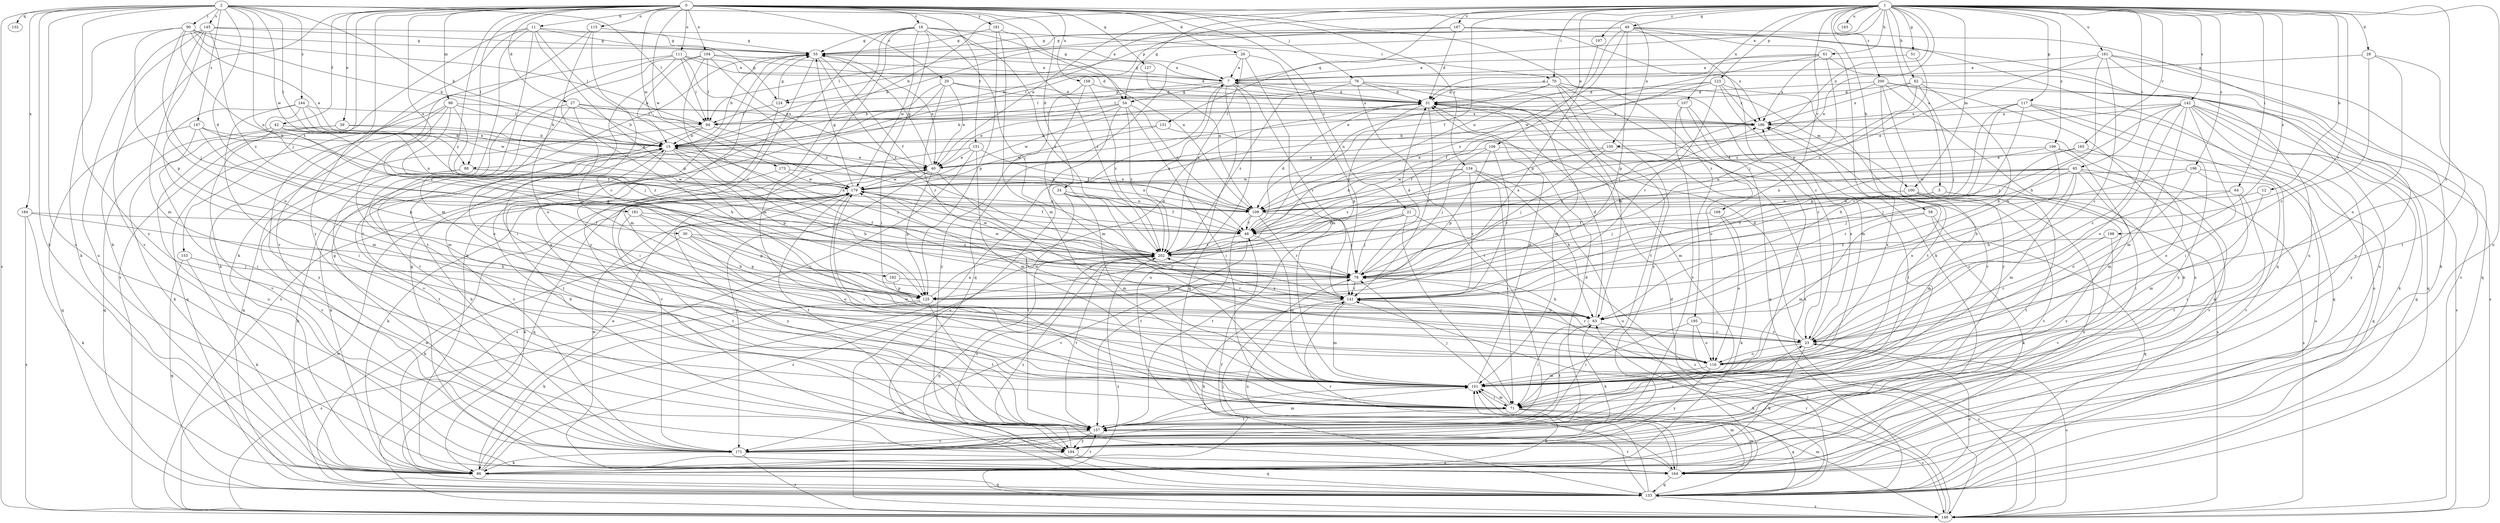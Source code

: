 strict digraph  {
0;
1;
2;
3;
7;
11;
12;
15;
18;
20;
21;
23;
24;
26;
27;
28;
30;
31;
39;
40;
42;
48;
49;
51;
54;
55;
58;
61;
62;
63;
64;
65;
70;
71;
76;
78;
86;
88;
90;
94;
98;
100;
101;
104;
105;
106;
107;
109;
111;
115;
116;
117;
123;
124;
125;
127;
131;
132;
133;
134;
141;
142;
144;
145;
147;
148;
151;
153;
157;
158;
161;
163;
164;
165;
167;
168;
171;
173;
179;
181;
184;
186;
191;
192;
194;
195;
196;
197;
198;
199;
200;
202;
0 -> 11  [label=b];
0 -> 18  [label=c];
0 -> 20  [label=c];
0 -> 21  [label=c];
0 -> 24  [label=d];
0 -> 26  [label=d];
0 -> 27  [label=d];
0 -> 39  [label=e];
0 -> 42  [label=f];
0 -> 76  [label=j];
0 -> 86  [label=k];
0 -> 88  [label=l];
0 -> 98  [label=m];
0 -> 104  [label=n];
0 -> 105  [label=n];
0 -> 111  [label=o];
0 -> 115  [label=o];
0 -> 127  [label=q];
0 -> 134  [label=r];
0 -> 151  [label=t];
0 -> 153  [label=t];
0 -> 158  [label=u];
0 -> 173  [label=w];
0 -> 179  [label=w];
0 -> 181  [label=x];
0 -> 191  [label=y];
0 -> 192  [label=y];
0 -> 194  [label=y];
0 -> 195  [label=z];
1 -> 3  [label=a];
1 -> 7  [label=a];
1 -> 12  [label=b];
1 -> 15  [label=b];
1 -> 23  [label=c];
1 -> 28  [label=d];
1 -> 40  [label=e];
1 -> 48  [label=f];
1 -> 49  [label=g];
1 -> 51  [label=g];
1 -> 54  [label=g];
1 -> 58  [label=h];
1 -> 61  [label=h];
1 -> 62  [label=h];
1 -> 64  [label=i];
1 -> 65  [label=i];
1 -> 70  [label=i];
1 -> 88  [label=l];
1 -> 100  [label=m];
1 -> 105  [label=n];
1 -> 106  [label=n];
1 -> 107  [label=n];
1 -> 109  [label=n];
1 -> 117  [label=p];
1 -> 123  [label=p];
1 -> 124  [label=p];
1 -> 131  [label=q];
1 -> 141  [label=r];
1 -> 142  [label=s];
1 -> 161  [label=u];
1 -> 163  [label=u];
1 -> 164  [label=u];
1 -> 165  [label=v];
1 -> 167  [label=v];
1 -> 168  [label=v];
1 -> 196  [label=z];
1 -> 197  [label=z];
1 -> 198  [label=z];
1 -> 199  [label=z];
1 -> 200  [label=z];
2 -> 15  [label=b];
2 -> 30  [label=d];
2 -> 54  [label=g];
2 -> 78  [label=j];
2 -> 86  [label=k];
2 -> 88  [label=l];
2 -> 90  [label=l];
2 -> 94  [label=l];
2 -> 132  [label=q];
2 -> 144  [label=s];
2 -> 145  [label=s];
2 -> 147  [label=s];
2 -> 148  [label=s];
2 -> 164  [label=u];
2 -> 179  [label=w];
2 -> 184  [label=x];
2 -> 194  [label=y];
3 -> 78  [label=j];
3 -> 109  [label=n];
3 -> 157  [label=t];
3 -> 194  [label=y];
7 -> 31  [label=d];
7 -> 54  [label=g];
7 -> 55  [label=g];
7 -> 100  [label=m];
7 -> 124  [label=p];
7 -> 133  [label=q];
7 -> 141  [label=r];
7 -> 164  [label=u];
7 -> 202  [label=z];
11 -> 55  [label=g];
11 -> 78  [label=j];
11 -> 101  [label=m];
11 -> 124  [label=p];
11 -> 125  [label=p];
11 -> 148  [label=s];
11 -> 157  [label=t];
11 -> 171  [label=v];
12 -> 101  [label=m];
12 -> 109  [label=n];
15 -> 40  [label=e];
15 -> 63  [label=h];
15 -> 78  [label=j];
15 -> 86  [label=k];
15 -> 125  [label=p];
15 -> 157  [label=t];
15 -> 171  [label=v];
18 -> 55  [label=g];
18 -> 70  [label=i];
18 -> 71  [label=i];
18 -> 78  [label=j];
18 -> 86  [label=k];
18 -> 101  [label=m];
18 -> 109  [label=n];
18 -> 179  [label=w];
18 -> 194  [label=y];
18 -> 202  [label=z];
20 -> 15  [label=b];
20 -> 31  [label=d];
20 -> 40  [label=e];
20 -> 141  [label=r];
20 -> 148  [label=s];
20 -> 186  [label=x];
21 -> 48  [label=f];
21 -> 71  [label=i];
21 -> 78  [label=j];
21 -> 148  [label=s];
21 -> 157  [label=t];
23 -> 31  [label=d];
23 -> 86  [label=k];
23 -> 116  [label=o];
23 -> 141  [label=r];
23 -> 179  [label=w];
23 -> 186  [label=x];
24 -> 23  [label=c];
24 -> 48  [label=f];
24 -> 101  [label=m];
24 -> 109  [label=n];
24 -> 157  [label=t];
26 -> 7  [label=a];
26 -> 101  [label=m];
26 -> 133  [label=q];
26 -> 141  [label=r];
26 -> 202  [label=z];
27 -> 15  [label=b];
27 -> 63  [label=h];
27 -> 94  [label=l];
27 -> 116  [label=o];
27 -> 157  [label=t];
27 -> 186  [label=x];
28 -> 7  [label=a];
28 -> 23  [label=c];
28 -> 116  [label=o];
28 -> 157  [label=t];
30 -> 86  [label=k];
30 -> 116  [label=o];
30 -> 125  [label=p];
30 -> 141  [label=r];
30 -> 202  [label=z];
31 -> 7  [label=a];
31 -> 125  [label=p];
31 -> 141  [label=r];
31 -> 179  [label=w];
31 -> 186  [label=x];
39 -> 15  [label=b];
39 -> 40  [label=e];
39 -> 86  [label=k];
39 -> 164  [label=u];
40 -> 55  [label=g];
40 -> 116  [label=o];
40 -> 125  [label=p];
40 -> 133  [label=q];
40 -> 171  [label=v];
40 -> 179  [label=w];
42 -> 15  [label=b];
42 -> 48  [label=f];
42 -> 133  [label=q];
42 -> 171  [label=v];
42 -> 202  [label=z];
48 -> 31  [label=d];
48 -> 101  [label=m];
48 -> 171  [label=v];
48 -> 202  [label=z];
49 -> 15  [label=b];
49 -> 23  [label=c];
49 -> 55  [label=g];
49 -> 86  [label=k];
49 -> 94  [label=l];
49 -> 109  [label=n];
49 -> 125  [label=p];
49 -> 133  [label=q];
49 -> 148  [label=s];
49 -> 202  [label=z];
51 -> 7  [label=a];
51 -> 202  [label=z];
54 -> 15  [label=b];
54 -> 40  [label=e];
54 -> 71  [label=i];
54 -> 94  [label=l];
54 -> 109  [label=n];
54 -> 148  [label=s];
54 -> 202  [label=z];
55 -> 7  [label=a];
55 -> 15  [label=b];
55 -> 40  [label=e];
55 -> 48  [label=f];
55 -> 101  [label=m];
55 -> 202  [label=z];
58 -> 48  [label=f];
58 -> 86  [label=k];
58 -> 101  [label=m];
58 -> 133  [label=q];
61 -> 7  [label=a];
61 -> 31  [label=d];
61 -> 78  [label=j];
61 -> 164  [label=u];
61 -> 179  [label=w];
61 -> 186  [label=x];
62 -> 31  [label=d];
62 -> 48  [label=f];
62 -> 63  [label=h];
62 -> 78  [label=j];
62 -> 133  [label=q];
62 -> 186  [label=x];
63 -> 23  [label=c];
63 -> 31  [label=d];
63 -> 71  [label=i];
63 -> 157  [label=t];
63 -> 202  [label=z];
64 -> 23  [label=c];
64 -> 71  [label=i];
64 -> 109  [label=n];
64 -> 157  [label=t];
65 -> 48  [label=f];
65 -> 63  [label=h];
65 -> 71  [label=i];
65 -> 101  [label=m];
65 -> 109  [label=n];
65 -> 141  [label=r];
65 -> 148  [label=s];
65 -> 171  [label=v];
65 -> 179  [label=w];
70 -> 23  [label=c];
70 -> 31  [label=d];
70 -> 94  [label=l];
70 -> 109  [label=n];
70 -> 148  [label=s];
70 -> 157  [label=t];
70 -> 194  [label=y];
71 -> 78  [label=j];
71 -> 86  [label=k];
71 -> 101  [label=m];
71 -> 133  [label=q];
71 -> 148  [label=s];
71 -> 157  [label=t];
71 -> 179  [label=w];
76 -> 31  [label=d];
76 -> 63  [label=h];
76 -> 94  [label=l];
76 -> 101  [label=m];
76 -> 157  [label=t];
76 -> 202  [label=z];
78 -> 31  [label=d];
78 -> 63  [label=h];
78 -> 125  [label=p];
78 -> 141  [label=r];
78 -> 179  [label=w];
86 -> 7  [label=a];
86 -> 40  [label=e];
86 -> 133  [label=q];
86 -> 157  [label=t];
86 -> 202  [label=z];
88 -> 109  [label=n];
88 -> 157  [label=t];
88 -> 171  [label=v];
88 -> 179  [label=w];
90 -> 15  [label=b];
90 -> 40  [label=e];
90 -> 55  [label=g];
90 -> 78  [label=j];
90 -> 86  [label=k];
90 -> 94  [label=l];
90 -> 109  [label=n];
90 -> 125  [label=p];
94 -> 15  [label=b];
94 -> 48  [label=f];
94 -> 133  [label=q];
94 -> 171  [label=v];
98 -> 15  [label=b];
98 -> 78  [label=j];
98 -> 101  [label=m];
98 -> 125  [label=p];
98 -> 133  [label=q];
98 -> 186  [label=x];
98 -> 194  [label=y];
100 -> 101  [label=m];
100 -> 109  [label=n];
100 -> 164  [label=u];
100 -> 171  [label=v];
101 -> 31  [label=d];
101 -> 71  [label=i];
101 -> 157  [label=t];
101 -> 186  [label=x];
104 -> 7  [label=a];
104 -> 15  [label=b];
104 -> 31  [label=d];
104 -> 40  [label=e];
104 -> 94  [label=l];
104 -> 116  [label=o];
104 -> 141  [label=r];
105 -> 40  [label=e];
105 -> 71  [label=i];
105 -> 78  [label=j];
105 -> 202  [label=z];
106 -> 40  [label=e];
106 -> 78  [label=j];
106 -> 125  [label=p];
106 -> 141  [label=r];
106 -> 148  [label=s];
107 -> 71  [label=i];
107 -> 94  [label=l];
107 -> 116  [label=o];
107 -> 133  [label=q];
107 -> 171  [label=v];
109 -> 15  [label=b];
109 -> 48  [label=f];
109 -> 78  [label=j];
109 -> 141  [label=r];
109 -> 157  [label=t];
111 -> 7  [label=a];
111 -> 31  [label=d];
111 -> 71  [label=i];
111 -> 86  [label=k];
111 -> 94  [label=l];
111 -> 157  [label=t];
111 -> 202  [label=z];
115 -> 23  [label=c];
115 -> 55  [label=g];
115 -> 86  [label=k];
115 -> 116  [label=o];
116 -> 101  [label=m];
116 -> 186  [label=x];
116 -> 194  [label=y];
117 -> 63  [label=h];
117 -> 125  [label=p];
117 -> 133  [label=q];
117 -> 141  [label=r];
117 -> 164  [label=u];
117 -> 186  [label=x];
117 -> 194  [label=y];
123 -> 31  [label=d];
123 -> 40  [label=e];
123 -> 48  [label=f];
123 -> 101  [label=m];
123 -> 141  [label=r];
123 -> 171  [label=v];
123 -> 186  [label=x];
124 -> 55  [label=g];
124 -> 71  [label=i];
124 -> 94  [label=l];
125 -> 31  [label=d];
125 -> 86  [label=k];
125 -> 148  [label=s];
125 -> 157  [label=t];
127 -> 109  [label=n];
131 -> 15  [label=b];
131 -> 101  [label=m];
131 -> 179  [label=w];
133 -> 15  [label=b];
133 -> 23  [label=c];
133 -> 31  [label=d];
133 -> 48  [label=f];
133 -> 63  [label=h];
133 -> 78  [label=j];
133 -> 101  [label=m];
133 -> 148  [label=s];
133 -> 179  [label=w];
134 -> 63  [label=h];
134 -> 71  [label=i];
134 -> 109  [label=n];
134 -> 141  [label=r];
134 -> 164  [label=u];
134 -> 179  [label=w];
134 -> 202  [label=z];
141 -> 63  [label=h];
141 -> 86  [label=k];
141 -> 101  [label=m];
141 -> 164  [label=u];
142 -> 23  [label=c];
142 -> 40  [label=e];
142 -> 71  [label=i];
142 -> 78  [label=j];
142 -> 86  [label=k];
142 -> 101  [label=m];
142 -> 116  [label=o];
142 -> 133  [label=q];
142 -> 148  [label=s];
142 -> 186  [label=x];
142 -> 194  [label=y];
144 -> 40  [label=e];
144 -> 71  [label=i];
144 -> 94  [label=l];
144 -> 101  [label=m];
144 -> 179  [label=w];
144 -> 202  [label=z];
145 -> 7  [label=a];
145 -> 55  [label=g];
145 -> 101  [label=m];
145 -> 116  [label=o];
145 -> 164  [label=u];
145 -> 171  [label=v];
145 -> 202  [label=z];
147 -> 15  [label=b];
147 -> 71  [label=i];
147 -> 109  [label=n];
147 -> 125  [label=p];
147 -> 133  [label=q];
148 -> 23  [label=c];
148 -> 78  [label=j];
148 -> 101  [label=m];
148 -> 141  [label=r];
148 -> 179  [label=w];
148 -> 202  [label=z];
151 -> 40  [label=e];
151 -> 101  [label=m];
151 -> 109  [label=n];
151 -> 148  [label=s];
151 -> 171  [label=v];
153 -> 78  [label=j];
153 -> 86  [label=k];
153 -> 133  [label=q];
157 -> 23  [label=c];
157 -> 55  [label=g];
157 -> 101  [label=m];
157 -> 171  [label=v];
157 -> 194  [label=y];
158 -> 31  [label=d];
158 -> 101  [label=m];
158 -> 194  [label=y];
158 -> 202  [label=z];
161 -> 7  [label=a];
161 -> 23  [label=c];
161 -> 63  [label=h];
161 -> 86  [label=k];
161 -> 133  [label=q];
161 -> 194  [label=y];
161 -> 202  [label=z];
164 -> 55  [label=g];
164 -> 101  [label=m];
164 -> 133  [label=q];
164 -> 141  [label=r];
164 -> 157  [label=t];
164 -> 179  [label=w];
164 -> 202  [label=z];
165 -> 40  [label=e];
165 -> 78  [label=j];
165 -> 116  [label=o];
167 -> 15  [label=b];
167 -> 31  [label=d];
167 -> 55  [label=g];
167 -> 164  [label=u];
167 -> 186  [label=x];
168 -> 48  [label=f];
168 -> 86  [label=k];
168 -> 116  [label=o];
171 -> 15  [label=b];
171 -> 31  [label=d];
171 -> 55  [label=g];
171 -> 63  [label=h];
171 -> 86  [label=k];
171 -> 148  [label=s];
171 -> 164  [label=u];
173 -> 86  [label=k];
173 -> 109  [label=n];
173 -> 179  [label=w];
179 -> 48  [label=f];
179 -> 55  [label=g];
179 -> 71  [label=i];
179 -> 86  [label=k];
179 -> 109  [label=n];
179 -> 157  [label=t];
179 -> 194  [label=y];
181 -> 48  [label=f];
181 -> 63  [label=h];
181 -> 125  [label=p];
181 -> 157  [label=t];
184 -> 48  [label=f];
184 -> 63  [label=h];
184 -> 86  [label=k];
184 -> 148  [label=s];
186 -> 15  [label=b];
186 -> 48  [label=f];
186 -> 86  [label=k];
191 -> 55  [label=g];
191 -> 101  [label=m];
191 -> 125  [label=p];
191 -> 202  [label=z];
192 -> 125  [label=p];
192 -> 141  [label=r];
194 -> 15  [label=b];
194 -> 133  [label=q];
194 -> 202  [label=z];
195 -> 23  [label=c];
195 -> 71  [label=i];
195 -> 116  [label=o];
195 -> 148  [label=s];
196 -> 78  [label=j];
196 -> 116  [label=o];
196 -> 164  [label=u];
196 -> 171  [label=v];
196 -> 179  [label=w];
197 -> 125  [label=p];
198 -> 23  [label=c];
198 -> 171  [label=v];
198 -> 202  [label=z];
199 -> 40  [label=e];
199 -> 63  [label=h];
199 -> 101  [label=m];
199 -> 109  [label=n];
199 -> 133  [label=q];
200 -> 31  [label=d];
200 -> 78  [label=j];
200 -> 86  [label=k];
200 -> 148  [label=s];
200 -> 157  [label=t];
200 -> 164  [label=u];
200 -> 194  [label=y];
202 -> 78  [label=j];
202 -> 133  [label=q];
202 -> 157  [label=t];
202 -> 179  [label=w];
202 -> 186  [label=x];
}
